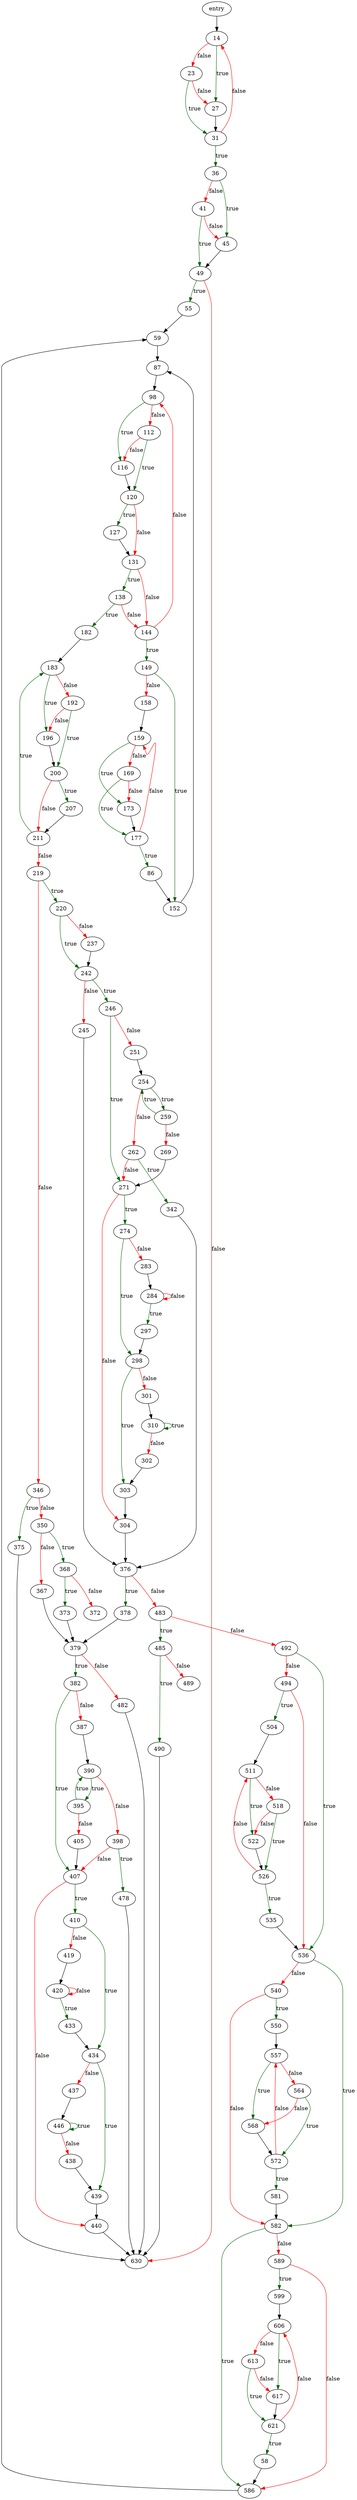digraph "factor_using_pollard_rho2" {
	// Node definitions.
	4 [label=entry];
	14;
	23;
	27;
	31;
	36;
	41;
	45;
	49;
	55;
	58;
	59;
	86;
	87;
	98;
	112;
	116;
	120;
	127;
	131;
	138;
	144;
	149;
	152;
	158;
	159;
	169;
	173;
	177;
	182;
	183;
	192;
	196;
	200;
	207;
	211;
	219;
	220;
	237;
	242;
	245;
	246;
	251;
	254;
	259;
	262;
	269;
	271;
	274;
	283;
	284;
	297;
	298;
	301;
	302;
	303;
	304;
	310;
	342;
	346;
	350;
	367;
	368;
	372;
	373;
	375;
	376;
	378;
	379;
	382;
	387;
	390;
	395;
	398;
	405;
	407;
	410;
	419;
	420;
	433;
	434;
	437;
	438;
	439;
	440;
	446;
	478;
	482;
	483;
	485;
	489;
	490;
	492;
	494;
	504;
	511;
	518;
	522;
	526;
	535;
	536;
	540;
	550;
	557;
	564;
	568;
	572;
	581;
	582;
	586;
	589;
	599;
	606;
	613;
	617;
	621;
	630;

	// Edge definitions.
	4 -> 14;
	14 -> 23 [
		color=red
		label=false
	];
	14 -> 27 [
		color=darkgreen
		label=true
	];
	23 -> 27 [
		color=red
		label=false
	];
	23 -> 31 [
		color=darkgreen
		label=true
	];
	27 -> 31;
	31 -> 14 [
		color=red
		label=false
	];
	31 -> 36 [
		color=darkgreen
		label=true
	];
	36 -> 41 [
		color=red
		label=false
	];
	36 -> 45 [
		color=darkgreen
		label=true
	];
	41 -> 45 [
		color=red
		label=false
	];
	41 -> 49 [
		color=darkgreen
		label=true
	];
	45 -> 49;
	49 -> 55 [
		color=darkgreen
		label=true
	];
	49 -> 630 [
		color=red
		label=false
	];
	55 -> 59;
	58 -> 586;
	59 -> 87;
	86 -> 152;
	87 -> 98;
	98 -> 112 [
		color=red
		label=false
	];
	98 -> 116 [
		color=darkgreen
		label=true
	];
	112 -> 116 [
		color=red
		label=false
	];
	112 -> 120 [
		color=darkgreen
		label=true
	];
	116 -> 120;
	120 -> 127 [
		color=darkgreen
		label=true
	];
	120 -> 131 [
		color=red
		label=false
	];
	127 -> 131;
	131 -> 138 [
		color=darkgreen
		label=true
	];
	131 -> 144 [
		color=red
		label=false
	];
	138 -> 144 [
		color=red
		label=false
	];
	138 -> 182 [
		color=darkgreen
		label=true
	];
	144 -> 98 [
		color=red
		label=false
	];
	144 -> 149 [
		color=darkgreen
		label=true
	];
	149 -> 152 [
		color=darkgreen
		label=true
	];
	149 -> 158 [
		color=red
		label=false
	];
	152 -> 87;
	158 -> 159;
	159 -> 169 [
		color=red
		label=false
	];
	159 -> 173 [
		color=darkgreen
		label=true
	];
	169 -> 173 [
		color=red
		label=false
	];
	169 -> 177 [
		color=darkgreen
		label=true
	];
	173 -> 177;
	177 -> 86 [
		color=darkgreen
		label=true
	];
	177 -> 159 [
		color=red
		label=false
	];
	182 -> 183;
	183 -> 192 [
		color=red
		label=false
	];
	183 -> 196 [
		color=darkgreen
		label=true
	];
	192 -> 196 [
		color=red
		label=false
	];
	192 -> 200 [
		color=darkgreen
		label=true
	];
	196 -> 200;
	200 -> 207 [
		color=darkgreen
		label=true
	];
	200 -> 211 [
		color=red
		label=false
	];
	207 -> 211;
	211 -> 183 [
		color=darkgreen
		label=true
	];
	211 -> 219 [
		color=red
		label=false
	];
	219 -> 220 [
		color=darkgreen
		label=true
	];
	219 -> 346 [
		color=red
		label=false
	];
	220 -> 237 [
		color=red
		label=false
	];
	220 -> 242 [
		color=darkgreen
		label=true
	];
	237 -> 242;
	242 -> 245 [
		color=red
		label=false
	];
	242 -> 246 [
		color=darkgreen
		label=true
	];
	245 -> 376;
	246 -> 251 [
		color=red
		label=false
	];
	246 -> 271 [
		color=darkgreen
		label=true
	];
	251 -> 254;
	254 -> 259 [
		color=darkgreen
		label=true
	];
	254 -> 262 [
		color=red
		label=false
	];
	259 -> 254 [
		color=darkgreen
		label=true
	];
	259 -> 269 [
		color=red
		label=false
	];
	262 -> 271 [
		color=red
		label=false
	];
	262 -> 342 [
		color=darkgreen
		label=true
	];
	269 -> 271;
	271 -> 274 [
		color=darkgreen
		label=true
	];
	271 -> 304 [
		color=red
		label=false
	];
	274 -> 283 [
		color=red
		label=false
	];
	274 -> 298 [
		color=darkgreen
		label=true
	];
	283 -> 284;
	284 -> 284 [
		color=red
		label=false
	];
	284 -> 297 [
		color=darkgreen
		label=true
	];
	297 -> 298;
	298 -> 301 [
		color=red
		label=false
	];
	298 -> 303 [
		color=darkgreen
		label=true
	];
	301 -> 310;
	302 -> 303;
	303 -> 304;
	304 -> 376;
	310 -> 302 [
		color=red
		label=false
	];
	310 -> 310 [
		color=darkgreen
		label=true
	];
	342 -> 376;
	346 -> 350 [
		color=red
		label=false
	];
	346 -> 375 [
		color=darkgreen
		label=true
	];
	350 -> 367 [
		color=red
		label=false
	];
	350 -> 368 [
		color=darkgreen
		label=true
	];
	367 -> 379;
	368 -> 372 [
		color=red
		label=false
	];
	368 -> 373 [
		color=darkgreen
		label=true
	];
	373 -> 379;
	375 -> 630;
	376 -> 378 [
		color=darkgreen
		label=true
	];
	376 -> 483 [
		color=red
		label=false
	];
	378 -> 379;
	379 -> 382 [
		color=darkgreen
		label=true
	];
	379 -> 482 [
		color=red
		label=false
	];
	382 -> 387 [
		color=red
		label=false
	];
	382 -> 407 [
		color=darkgreen
		label=true
	];
	387 -> 390;
	390 -> 395 [
		color=darkgreen
		label=true
	];
	390 -> 398 [
		color=red
		label=false
	];
	395 -> 390 [
		color=darkgreen
		label=true
	];
	395 -> 405 [
		color=red
		label=false
	];
	398 -> 407 [
		color=red
		label=false
	];
	398 -> 478 [
		color=darkgreen
		label=true
	];
	405 -> 407;
	407 -> 410 [
		color=darkgreen
		label=true
	];
	407 -> 440 [
		color=red
		label=false
	];
	410 -> 419 [
		color=red
		label=false
	];
	410 -> 434 [
		color=darkgreen
		label=true
	];
	419 -> 420;
	420 -> 420 [
		color=red
		label=false
	];
	420 -> 433 [
		color=darkgreen
		label=true
	];
	433 -> 434;
	434 -> 437 [
		color=red
		label=false
	];
	434 -> 439 [
		color=darkgreen
		label=true
	];
	437 -> 446;
	438 -> 439;
	439 -> 440;
	440 -> 630;
	446 -> 438 [
		color=red
		label=false
	];
	446 -> 446 [
		color=darkgreen
		label=true
	];
	478 -> 630;
	482 -> 630;
	483 -> 485 [
		color=darkgreen
		label=true
	];
	483 -> 492 [
		color=red
		label=false
	];
	485 -> 489 [
		color=red
		label=false
	];
	485 -> 490 [
		color=darkgreen
		label=true
	];
	490 -> 630;
	492 -> 494 [
		color=red
		label=false
	];
	492 -> 536 [
		color=darkgreen
		label=true
	];
	494 -> 504 [
		color=darkgreen
		label=true
	];
	494 -> 536 [
		color=red
		label=false
	];
	504 -> 511;
	511 -> 518 [
		color=red
		label=false
	];
	511 -> 522 [
		color=darkgreen
		label=true
	];
	518 -> 522 [
		color=red
		label=false
	];
	518 -> 526 [
		color=darkgreen
		label=true
	];
	522 -> 526;
	526 -> 511 [
		color=red
		label=false
	];
	526 -> 535 [
		color=darkgreen
		label=true
	];
	535 -> 536;
	536 -> 540 [
		color=red
		label=false
	];
	536 -> 582 [
		color=darkgreen
		label=true
	];
	540 -> 550 [
		color=darkgreen
		label=true
	];
	540 -> 582 [
		color=red
		label=false
	];
	550 -> 557;
	557 -> 564 [
		color=red
		label=false
	];
	557 -> 568 [
		color=darkgreen
		label=true
	];
	564 -> 568 [
		color=red
		label=false
	];
	564 -> 572 [
		color=darkgreen
		label=true
	];
	568 -> 572;
	572 -> 557 [
		color=red
		label=false
	];
	572 -> 581 [
		color=darkgreen
		label=true
	];
	581 -> 582;
	582 -> 586 [
		color=darkgreen
		label=true
	];
	582 -> 589 [
		color=red
		label=false
	];
	586 -> 59;
	589 -> 586 [
		color=red
		label=false
	];
	589 -> 599 [
		color=darkgreen
		label=true
	];
	599 -> 606;
	606 -> 613 [
		color=red
		label=false
	];
	606 -> 617 [
		color=darkgreen
		label=true
	];
	613 -> 617 [
		color=red
		label=false
	];
	613 -> 621 [
		color=darkgreen
		label=true
	];
	617 -> 621;
	621 -> 58 [
		color=darkgreen
		label=true
	];
	621 -> 606 [
		color=red
		label=false
	];
}